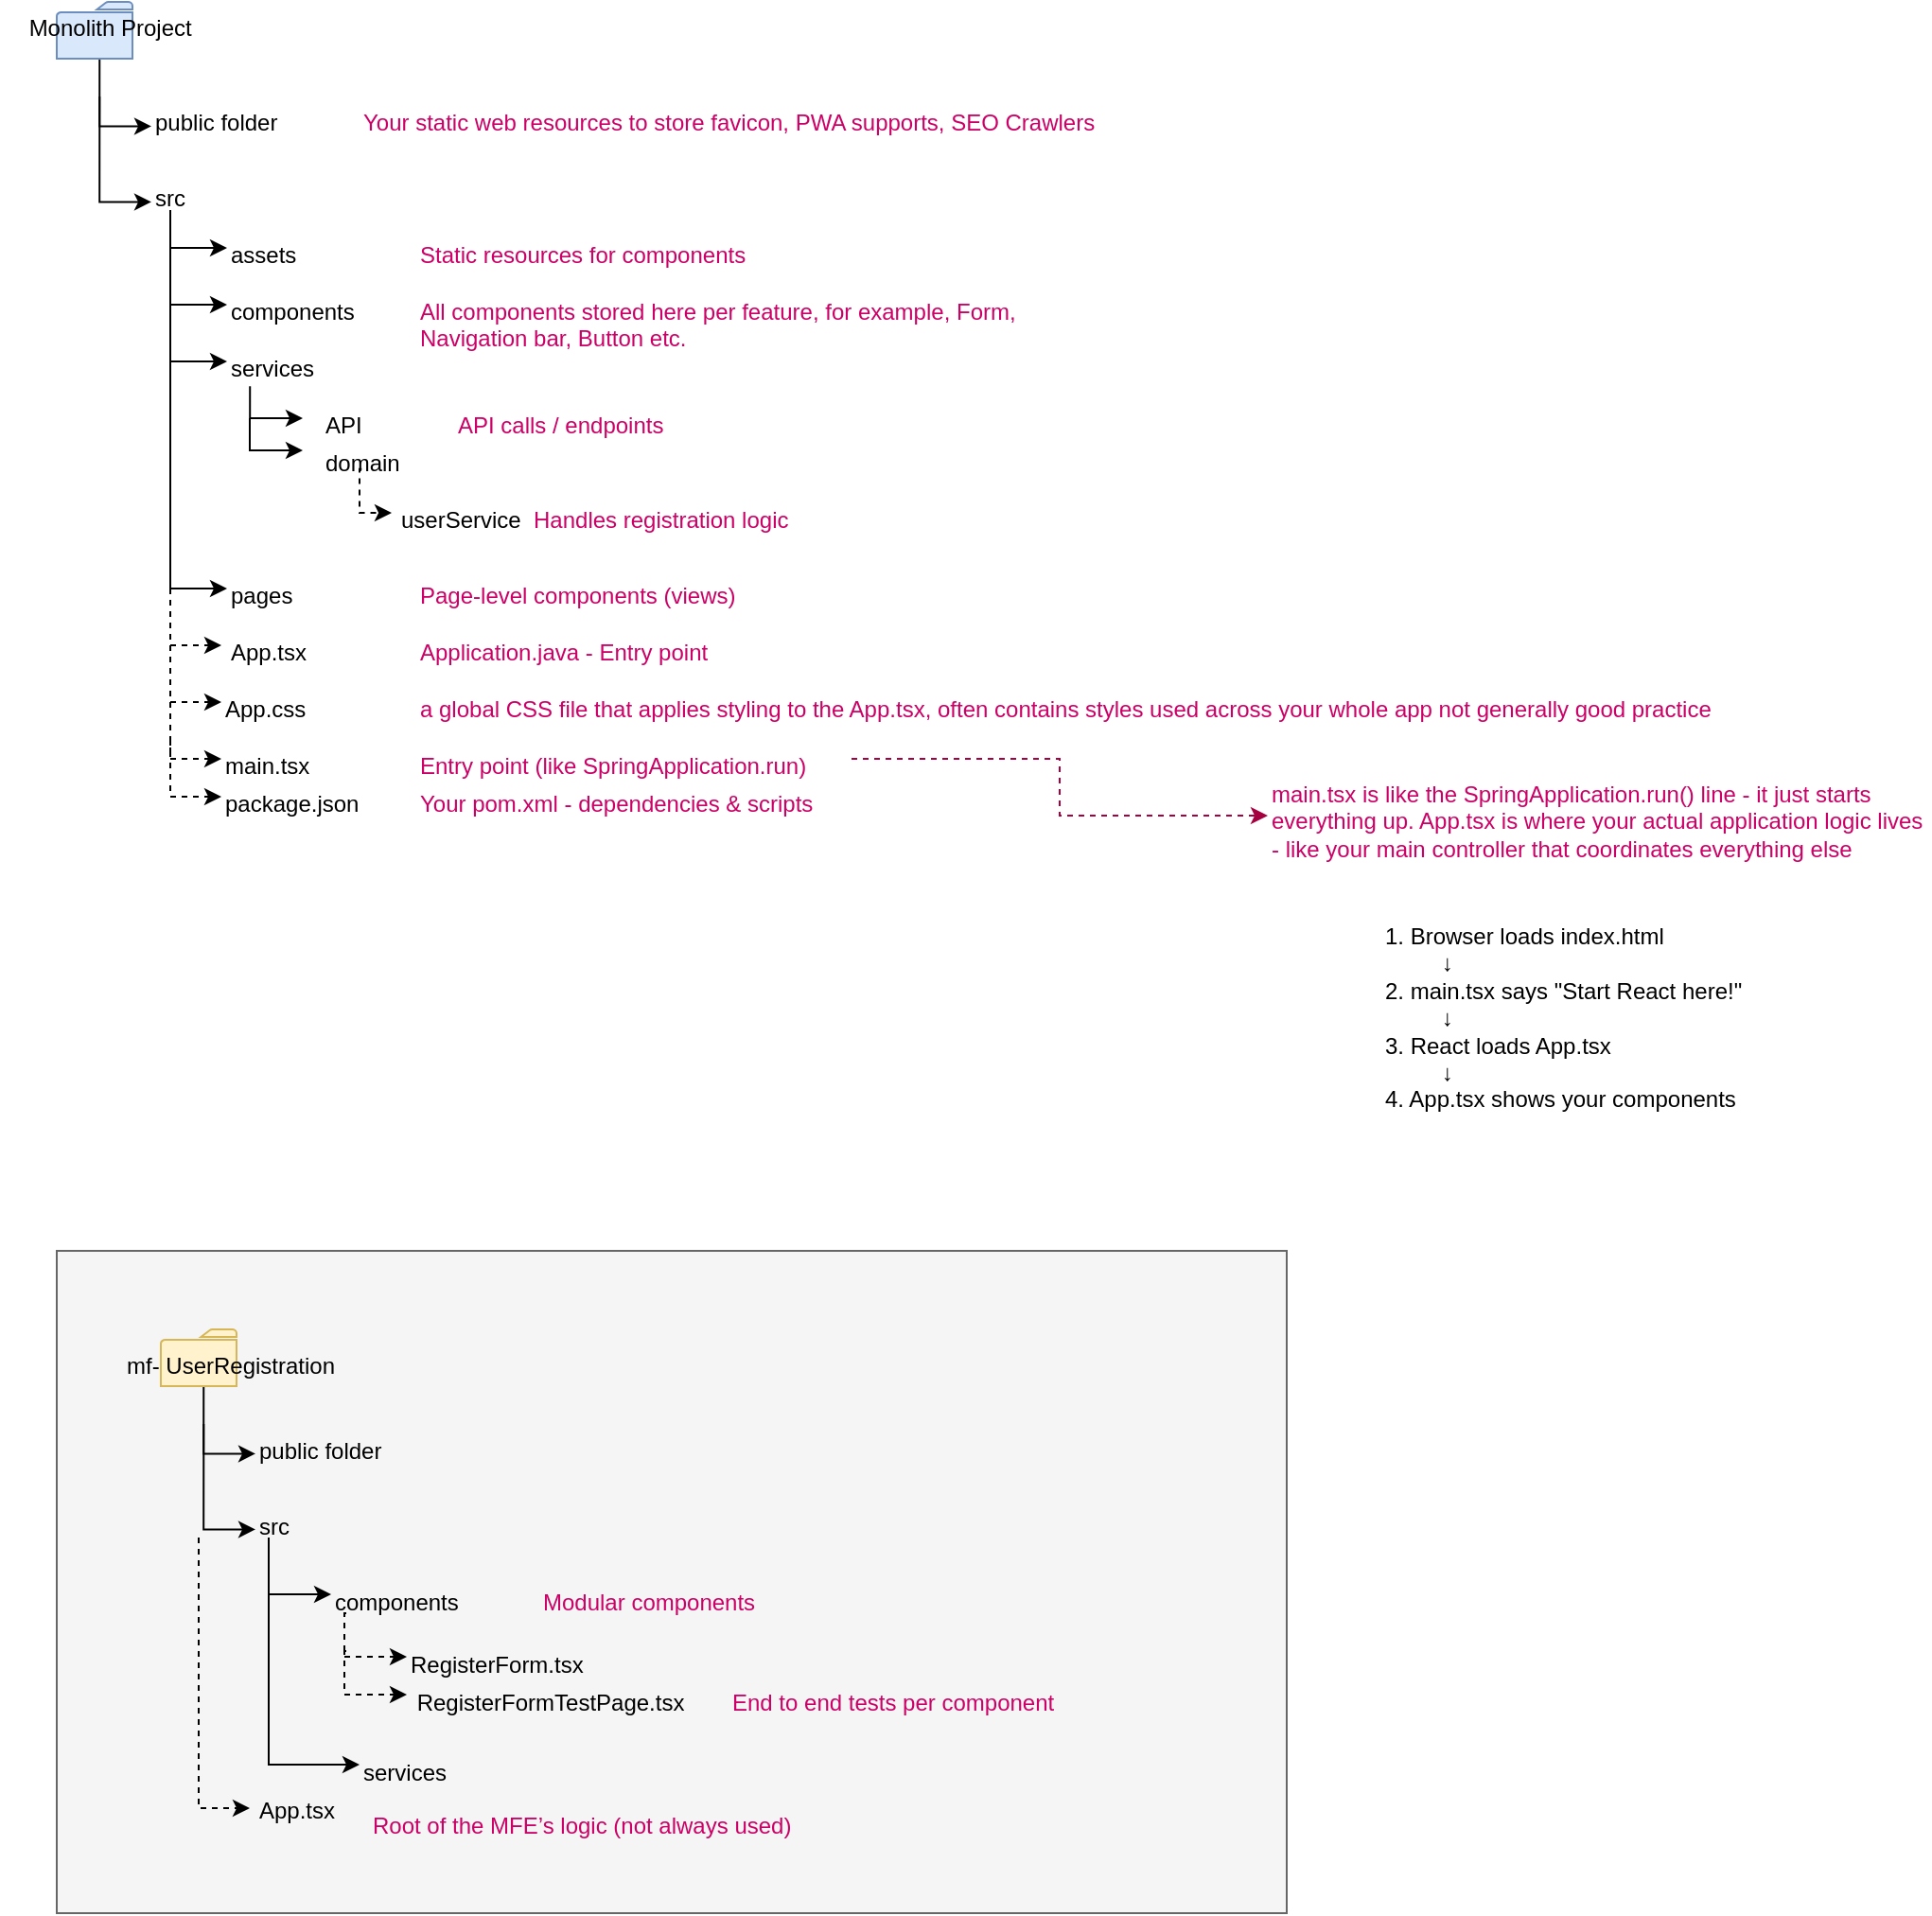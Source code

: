 <mxfile version="28.0.7">
  <diagram name="Page-1" id="7MdmrDXVKev8UI5KApEB">
    <mxGraphModel dx="1443" dy="867" grid="1" gridSize="10" guides="1" tooltips="1" connect="1" arrows="1" fold="1" page="1" pageScale="1" pageWidth="1169" pageHeight="827" math="0" shadow="0">
      <root>
        <mxCell id="0" />
        <mxCell id="1" parent="0" />
        <mxCell id="RVnVQys5DVPM64ntAEeT-148" value="" style="rounded=0;whiteSpace=wrap;html=1;fillColor=#f5f5f5;fontColor=#333333;strokeColor=#666666;" vertex="1" parent="1">
          <mxGeometry x="110" y="750" width="650" height="350" as="geometry" />
        </mxCell>
        <mxCell id="RVnVQys5DVPM64ntAEeT-1" style="edgeStyle=orthogonalEdgeStyle;rounded=0;orthogonalLoop=1;jettySize=auto;html=1;entryX=-0.033;entryY=0.786;entryDx=0;entryDy=0;entryPerimeter=0;" edge="1" parent="1">
          <mxGeometry relative="1" as="geometry">
            <mxPoint x="132.64" y="100" as="sourcePoint" />
            <mxPoint x="160.0" y="155.72" as="targetPoint" />
            <Array as="points">
              <mxPoint x="132.64" y="156" />
            </Array>
          </mxGeometry>
        </mxCell>
        <mxCell id="RVnVQys5DVPM64ntAEeT-2" value="" style="sketch=0;pointerEvents=1;shadow=0;dashed=0;html=1;strokeColor=#6c8ebf;labelPosition=center;verticalLabelPosition=bottom;verticalAlign=top;outlineConnect=0;align=center;shape=mxgraph.office.concepts.folder;fillColor=#dae8fc;" vertex="1" parent="1">
          <mxGeometry x="110" y="90" width="40" height="30" as="geometry" />
        </mxCell>
        <UserObject label="Monolith Project " link="React Project                           Spring Boot Project&#xa;─────────────                           ────────────────────&#xa;package.json                            pom.xml / build.gradle&#xa;│                                       │&#xa;├── Defines dependencies                ├── Defines dependencies&#xa;└── Specifies scripts                   └── Specifies build plugins&#xa;&#xa;main.tsx                               Application.java&#xa;│                                      │&#xa;├── Entry point                        ├── Entry point&#xa;└── Bootstraps React                   └── Bootstraps Spring context&#xa;&#xa;App.tsx                                MainController.java&#xa;│                                      │&#xa;├── Main component                     ├── Main controller&#xa;└── Coordinates UI                     └── Routes requests&#xa;&#xa;index.css                              application.properties&#xa;│                                      │&#xa;├── Global styling                     ├── Configuration settings&#xa;└── Sets UI appearance                 └── Global settings" id="RVnVQys5DVPM64ntAEeT-3">
          <mxCell style="text;whiteSpace=wrap;align=center;" vertex="1" parent="1">
            <mxGeometry x="80" y="90" width="120" height="20" as="geometry" />
          </mxCell>
        </UserObject>
        <UserObject label="public folder" id="RVnVQys5DVPM64ntAEeT-4">
          <mxCell style="text;whiteSpace=wrap;" vertex="1" parent="1">
            <mxGeometry x="160" y="140" width="70" height="20" as="geometry" />
          </mxCell>
        </UserObject>
        <mxCell id="RVnVQys5DVPM64ntAEeT-5" style="edgeStyle=orthogonalEdgeStyle;rounded=0;orthogonalLoop=1;jettySize=auto;html=1;entryX=-0.033;entryY=0.786;entryDx=0;entryDy=0;entryPerimeter=0;" edge="1" parent="1">
          <mxGeometry relative="1" as="geometry">
            <mxPoint x="132.64" y="140" as="sourcePoint" />
            <mxPoint x="160.0" y="195.72" as="targetPoint" />
            <Array as="points">
              <mxPoint x="132.64" y="196" />
            </Array>
          </mxGeometry>
        </mxCell>
        <UserObject label="src" id="RVnVQys5DVPM64ntAEeT-6">
          <mxCell style="text;whiteSpace=wrap;" vertex="1" parent="1">
            <mxGeometry x="160" y="180" width="70" height="20" as="geometry" />
          </mxCell>
        </UserObject>
        <mxCell id="RVnVQys5DVPM64ntAEeT-7" style="edgeStyle=orthogonalEdgeStyle;rounded=0;orthogonalLoop=1;jettySize=auto;html=1;entryX=0;entryY=0.5;entryDx=0;entryDy=0;" edge="1" parent="1" target="RVnVQys5DVPM64ntAEeT-8">
          <mxGeometry relative="1" as="geometry">
            <mxPoint x="170" y="200" as="sourcePoint" />
            <mxPoint x="197.36" y="255.72" as="targetPoint" />
            <Array as="points">
              <mxPoint x="170" y="220" />
            </Array>
          </mxGeometry>
        </mxCell>
        <UserObject label="assets" id="RVnVQys5DVPM64ntAEeT-8">
          <mxCell style="text;whiteSpace=wrap;" vertex="1" parent="1">
            <mxGeometry x="200" y="210" width="70" height="20" as="geometry" />
          </mxCell>
        </UserObject>
        <mxCell id="RVnVQys5DVPM64ntAEeT-9" style="edgeStyle=orthogonalEdgeStyle;rounded=0;orthogonalLoop=1;jettySize=auto;html=1;entryX=0;entryY=0.5;entryDx=0;entryDy=0;" edge="1" parent="1" target="RVnVQys5DVPM64ntAEeT-10">
          <mxGeometry relative="1" as="geometry">
            <mxPoint x="170" y="220" as="sourcePoint" />
            <mxPoint x="197.36" y="285.72" as="targetPoint" />
            <Array as="points">
              <mxPoint x="170" y="250" />
            </Array>
          </mxGeometry>
        </mxCell>
        <UserObject label="components" id="RVnVQys5DVPM64ntAEeT-10">
          <mxCell style="text;whiteSpace=wrap;" vertex="1" parent="1">
            <mxGeometry x="200" y="240" width="70" height="20" as="geometry" />
          </mxCell>
        </UserObject>
        <mxCell id="RVnVQys5DVPM64ntAEeT-11" style="edgeStyle=orthogonalEdgeStyle;rounded=0;orthogonalLoop=1;jettySize=auto;html=1;entryX=0;entryY=0.5;entryDx=0;entryDy=0;" edge="1" parent="1" target="RVnVQys5DVPM64ntAEeT-12">
          <mxGeometry relative="1" as="geometry">
            <mxPoint x="170" y="250" as="sourcePoint" />
            <mxPoint x="197.36" y="315.72" as="targetPoint" />
            <Array as="points">
              <mxPoint x="170" y="280" />
            </Array>
          </mxGeometry>
        </mxCell>
        <UserObject label="services" id="RVnVQys5DVPM64ntAEeT-12">
          <mxCell style="text;whiteSpace=wrap;" vertex="1" parent="1">
            <mxGeometry x="200" y="270" width="70" height="20" as="geometry" />
          </mxCell>
        </UserObject>
        <UserObject label="App.tsx" id="RVnVQys5DVPM64ntAEeT-13">
          <mxCell style="text;whiteSpace=wrap;" vertex="1" parent="1">
            <mxGeometry x="200" y="420" width="70" height="20" as="geometry" />
          </mxCell>
        </UserObject>
        <UserObject label="App.css" id="RVnVQys5DVPM64ntAEeT-14">
          <mxCell style="text;whiteSpace=wrap;" vertex="1" parent="1">
            <mxGeometry x="197" y="450" width="70" height="20" as="geometry" />
          </mxCell>
        </UserObject>
        <mxCell id="RVnVQys5DVPM64ntAEeT-15" style="edgeStyle=orthogonalEdgeStyle;rounded=0;orthogonalLoop=1;jettySize=auto;html=1;entryX=0;entryY=0.5;entryDx=0;entryDy=0;fillColor=#f5f5f5;strokeColor=#000000;dashed=1;" edge="1" parent="1" target="RVnVQys5DVPM64ntAEeT-14">
          <mxGeometry relative="1" as="geometry">
            <mxPoint x="170" y="430" as="sourcePoint" />
            <mxPoint x="197.0" y="550" as="targetPoint" />
            <Array as="points">
              <mxPoint x="170" y="460" />
            </Array>
          </mxGeometry>
        </mxCell>
        <UserObject label="main.tsx" id="RVnVQys5DVPM64ntAEeT-17">
          <mxCell style="text;whiteSpace=wrap;" vertex="1" parent="1">
            <mxGeometry x="197" y="480" width="70" height="20" as="geometry" />
          </mxCell>
        </UserObject>
        <mxCell id="RVnVQys5DVPM64ntAEeT-18" style="edgeStyle=orthogonalEdgeStyle;rounded=0;orthogonalLoop=1;jettySize=auto;html=1;entryX=0;entryY=0.5;entryDx=0;entryDy=0;fillColor=#f5f5f5;strokeColor=#000000;dashed=1;" edge="1" parent="1" target="RVnVQys5DVPM64ntAEeT-17">
          <mxGeometry relative="1" as="geometry">
            <mxPoint x="170" y="460" as="sourcePoint" />
            <mxPoint x="197.0" y="580" as="targetPoint" />
            <Array as="points">
              <mxPoint x="170" y="490" />
            </Array>
          </mxGeometry>
        </mxCell>
        <UserObject label="package.json" id="RVnVQys5DVPM64ntAEeT-21">
          <mxCell style="text;whiteSpace=wrap;" vertex="1" parent="1">
            <mxGeometry x="197" y="500" width="70" height="20" as="geometry" />
          </mxCell>
        </UserObject>
        <mxCell id="RVnVQys5DVPM64ntAEeT-22" style="edgeStyle=orthogonalEdgeStyle;rounded=0;orthogonalLoop=1;jettySize=auto;html=1;entryX=0;entryY=0.5;entryDx=0;entryDy=0;fillColor=#f5f5f5;strokeColor=#000000;dashed=1;" edge="1" parent="1" target="RVnVQys5DVPM64ntAEeT-21">
          <mxGeometry relative="1" as="geometry">
            <mxPoint x="170" y="480" as="sourcePoint" />
            <mxPoint x="197.0" y="600" as="targetPoint" />
            <Array as="points">
              <mxPoint x="170" y="510" />
            </Array>
          </mxGeometry>
        </mxCell>
        <UserObject label="Your pom.xml - dependencies &amp; scripts" id="RVnVQys5DVPM64ntAEeT-23">
          <mxCell style="text;whiteSpace=wrap;fillColor=none;fontColor=#CC0066;" vertex="1" parent="1">
            <mxGeometry x="300" y="500" width="230" height="20" as="geometry" />
          </mxCell>
        </UserObject>
        <UserObject label="1. Browser loads index.html&#xa;         ↓&#xa;2. main.tsx says &quot;Start React here!&quot;&#xa;         ↓&#xa;3. React loads App.tsx&#xa;         ↓&#xa;4. App.tsx shows your components&#xa;" link="1. Browser loads index.html&#xa;         ↓&#xa;2. main.tsx says &quot;Start React here!&quot;&#xa;         ↓&#xa;3. React loads App.tsx&#xa;         ↓&#xa;4. App.tsx shows your components" id="RVnVQys5DVPM64ntAEeT-24">
          <mxCell style="text;whiteSpace=wrap;" vertex="1" parent="1">
            <mxGeometry x="810" y="570" width="220" height="120" as="geometry" />
          </mxCell>
        </UserObject>
        <UserObject label="main.tsx is like the SpringApplication.run() line - it just starts everything up. App.tsx is where your actual application logic lives - like your main controller that coordinates everything else" link="&quot;main.tsx is like the SpringApplication.run() line - it just starts everything up. App.tsx is where your actual application logic lives - like your main controller that coordinates everything else" id="RVnVQys5DVPM64ntAEeT-25">
          <mxCell style="text;whiteSpace=wrap;fontColor=#CC0066;" vertex="1" parent="1">
            <mxGeometry x="750" y="495" width="350" height="50" as="geometry" />
          </mxCell>
        </UserObject>
        <mxCell id="RVnVQys5DVPM64ntAEeT-26" value="Your static web resources to store favicon, PWA supports, SEO Crawlers" style="text;whiteSpace=wrap;fontColor=#CC0066;" vertex="1" parent="1">
          <mxGeometry x="270" y="140" width="400" height="40" as="geometry" />
        </mxCell>
        <UserObject label="Static resources for components" id="RVnVQys5DVPM64ntAEeT-28">
          <mxCell style="text;whiteSpace=wrap;fillColor=none;fontColor=#CC0066;" vertex="1" parent="1">
            <mxGeometry x="300" y="210" width="190" height="20" as="geometry" />
          </mxCell>
        </UserObject>
        <UserObject label="Entry point (like SpringApplication.run)" id="RVnVQys5DVPM64ntAEeT-29">
          <mxCell style="text;whiteSpace=wrap;fillColor=none;fontColor=#CC0066;" vertex="1" parent="1">
            <mxGeometry x="300" y="480" width="230" height="20" as="geometry" />
          </mxCell>
        </UserObject>
        <UserObject label="Application.java - Entry point" id="RVnVQys5DVPM64ntAEeT-30">
          <mxCell style="text;whiteSpace=wrap;fillColor=none;fontColor=#CC0066;" vertex="1" parent="1">
            <mxGeometry x="300" y="420" width="220" height="20" as="geometry" />
          </mxCell>
        </UserObject>
        <UserObject label="API calls / endpoints" id="RVnVQys5DVPM64ntAEeT-32">
          <mxCell style="text;whiteSpace=wrap;fillColor=none;fontColor=#CC0066;" vertex="1" parent="1">
            <mxGeometry x="320" y="300" width="300" height="20" as="geometry" />
          </mxCell>
        </UserObject>
        <mxCell id="RVnVQys5DVPM64ntAEeT-35" style="edgeStyle=orthogonalEdgeStyle;rounded=0;orthogonalLoop=1;jettySize=auto;html=1;entryX=0;entryY=0.5;entryDx=0;entryDy=0;" edge="1" parent="1" target="RVnVQys5DVPM64ntAEeT-36">
          <mxGeometry relative="1" as="geometry">
            <mxPoint x="170" y="280" as="sourcePoint" />
            <mxPoint x="197.36" y="435.72" as="targetPoint" />
            <Array as="points">
              <mxPoint x="170" y="400" />
            </Array>
          </mxGeometry>
        </mxCell>
        <UserObject label="pages" id="RVnVQys5DVPM64ntAEeT-36">
          <mxCell style="text;whiteSpace=wrap;" vertex="1" parent="1">
            <mxGeometry x="200" y="390" width="70" height="20" as="geometry" />
          </mxCell>
        </UserObject>
        <UserObject label="Page-level components (views)" id="RVnVQys5DVPM64ntAEeT-37">
          <mxCell style="text;whiteSpace=wrap;fillColor=none;fontColor=#CC0066;" vertex="1" parent="1">
            <mxGeometry x="300" y="390" width="400" height="20" as="geometry" />
          </mxCell>
        </UserObject>
        <mxCell id="RVnVQys5DVPM64ntAEeT-38" style="edgeStyle=orthogonalEdgeStyle;rounded=0;orthogonalLoop=1;jettySize=auto;html=1;fillColor=#d80073;strokeColor=#A50040;dashed=1;" edge="1" parent="1" source="RVnVQys5DVPM64ntAEeT-29" target="RVnVQys5DVPM64ntAEeT-25">
          <mxGeometry relative="1" as="geometry">
            <mxPoint x="730" y="520" as="targetPoint" />
          </mxGeometry>
        </mxCell>
        <UserObject label="API" id="RVnVQys5DVPM64ntAEeT-39">
          <mxCell style="text;whiteSpace=wrap;" vertex="1" parent="1">
            <mxGeometry x="250" y="300" width="70" height="20" as="geometry" />
          </mxCell>
        </UserObject>
        <mxCell id="RVnVQys5DVPM64ntAEeT-40" style="edgeStyle=orthogonalEdgeStyle;rounded=0;orthogonalLoop=1;jettySize=auto;html=1;fillColor=#f5f5f5;strokeColor=#000000;exitX=0.173;exitY=1.155;exitDx=0;exitDy=0;exitPerimeter=0;" edge="1" parent="1" source="RVnVQys5DVPM64ntAEeT-12">
          <mxGeometry relative="1" as="geometry">
            <mxPoint x="210" y="310" as="sourcePoint" />
            <mxPoint x="240" y="310" as="targetPoint" />
            <Array as="points">
              <mxPoint x="212" y="310" />
            </Array>
          </mxGeometry>
        </mxCell>
        <UserObject label="domain" id="RVnVQys5DVPM64ntAEeT-41">
          <mxCell style="text;whiteSpace=wrap;" vertex="1" parent="1">
            <mxGeometry x="250" y="320" width="70" height="20" as="geometry" />
          </mxCell>
        </UserObject>
        <mxCell id="RVnVQys5DVPM64ntAEeT-42" style="edgeStyle=orthogonalEdgeStyle;rounded=0;orthogonalLoop=1;jettySize=auto;html=1;fillColor=#f5f5f5;strokeColor=#000000;exitX=0.173;exitY=1.155;exitDx=0;exitDy=0;exitPerimeter=0;" edge="1" parent="1">
          <mxGeometry relative="1" as="geometry">
            <mxPoint x="212" y="310" as="sourcePoint" />
            <mxPoint x="240" y="327" as="targetPoint" />
            <Array as="points">
              <mxPoint x="212" y="327" />
            </Array>
          </mxGeometry>
        </mxCell>
        <mxCell id="RVnVQys5DVPM64ntAEeT-43" style="edgeStyle=orthogonalEdgeStyle;rounded=0;orthogonalLoop=1;jettySize=auto;html=1;entryX=0;entryY=0.5;entryDx=0;entryDy=0;fillColor=#f5f5f5;strokeColor=#000000;dashed=1;" edge="1" parent="1">
          <mxGeometry relative="1" as="geometry">
            <mxPoint x="170" y="400" as="sourcePoint" />
            <mxPoint x="197" y="430" as="targetPoint" />
            <Array as="points">
              <mxPoint x="170" y="430" />
            </Array>
          </mxGeometry>
        </mxCell>
        <UserObject label="userService" id="RVnVQys5DVPM64ntAEeT-45">
          <mxCell style="text;whiteSpace=wrap;" vertex="1" parent="1">
            <mxGeometry x="290" y="350" width="70" height="20" as="geometry" />
          </mxCell>
        </UserObject>
        <mxCell id="RVnVQys5DVPM64ntAEeT-46" style="edgeStyle=orthogonalEdgeStyle;rounded=0;orthogonalLoop=1;jettySize=auto;html=1;entryX=0;entryY=0.5;entryDx=0;entryDy=0;fillColor=#f5f5f5;strokeColor=#000000;dashed=1;exitX=0.302;exitY=0.845;exitDx=0;exitDy=0;exitPerimeter=0;" edge="1" parent="1" source="RVnVQys5DVPM64ntAEeT-41">
          <mxGeometry relative="1" as="geometry">
            <mxPoint x="260" y="330" as="sourcePoint" />
            <mxPoint x="287" y="360" as="targetPoint" />
            <Array as="points">
              <mxPoint x="270" y="337" />
              <mxPoint x="270" y="360" />
            </Array>
          </mxGeometry>
        </mxCell>
        <UserObject label="Handles registration logic" id="RVnVQys5DVPM64ntAEeT-47">
          <mxCell style="text;whiteSpace=wrap;fillColor=none;fontColor=#CC0066;" vertex="1" parent="1">
            <mxGeometry x="360" y="350" width="300" height="20" as="geometry" />
          </mxCell>
        </UserObject>
        <mxCell id="RVnVQys5DVPM64ntAEeT-91" style="edgeStyle=orthogonalEdgeStyle;rounded=0;orthogonalLoop=1;jettySize=auto;html=1;entryX=-0.033;entryY=0.786;entryDx=0;entryDy=0;entryPerimeter=0;" edge="1" parent="1">
          <mxGeometry relative="1" as="geometry">
            <mxPoint x="187.64" y="801.5" as="sourcePoint" />
            <mxPoint x="215.0" y="857.22" as="targetPoint" />
            <Array as="points">
              <mxPoint x="187.64" y="857.5" />
            </Array>
          </mxGeometry>
        </mxCell>
        <mxCell id="RVnVQys5DVPM64ntAEeT-92" value="" style="sketch=0;pointerEvents=1;shadow=0;dashed=0;html=1;strokeColor=#d6b656;labelPosition=center;verticalLabelPosition=bottom;verticalAlign=top;outlineConnect=0;align=center;shape=mxgraph.office.concepts.folder;fillColor=#fff2cc;" vertex="1" parent="1">
          <mxGeometry x="165" y="791.5" width="40" height="30" as="geometry" />
        </mxCell>
        <UserObject label="mf- UserRegistration" link="React Project                           Spring Boot Project&#xa;─────────────                           ────────────────────&#xa;package.json                            pom.xml / build.gradle&#xa;│                                       │&#xa;├── Defines dependencies                ├── Defines dependencies&#xa;└── Specifies scripts                   └── Specifies build plugins&#xa;&#xa;main.tsx                               Application.java&#xa;│                                      │&#xa;├── Entry point                        ├── Entry point&#xa;└── Bootstraps React                   └── Bootstraps Spring context&#xa;&#xa;App.tsx                                MainController.java&#xa;│                                      │&#xa;├── Main component                     ├── Main controller&#xa;└── Coordinates UI                     └── Routes requests&#xa;&#xa;index.css                              application.properties&#xa;│                                      │&#xa;├── Global styling                     ├── Configuration settings&#xa;└── Sets UI appearance                 └── Global settings" id="RVnVQys5DVPM64ntAEeT-93">
          <mxCell style="text;whiteSpace=wrap;" vertex="1" parent="1">
            <mxGeometry x="145" y="796.5" width="120" height="20" as="geometry" />
          </mxCell>
        </UserObject>
        <UserObject label="public folder" id="RVnVQys5DVPM64ntAEeT-94">
          <mxCell style="text;whiteSpace=wrap;" vertex="1" parent="1">
            <mxGeometry x="215" y="841.5" width="70" height="20" as="geometry" />
          </mxCell>
        </UserObject>
        <mxCell id="RVnVQys5DVPM64ntAEeT-95" style="edgeStyle=orthogonalEdgeStyle;rounded=0;orthogonalLoop=1;jettySize=auto;html=1;entryX=-0.033;entryY=0.786;entryDx=0;entryDy=0;entryPerimeter=0;" edge="1" parent="1">
          <mxGeometry relative="1" as="geometry">
            <mxPoint x="187.64" y="841.5" as="sourcePoint" />
            <mxPoint x="215.0" y="897.22" as="targetPoint" />
            <Array as="points">
              <mxPoint x="187.64" y="897.5" />
            </Array>
          </mxGeometry>
        </mxCell>
        <UserObject label="src" id="RVnVQys5DVPM64ntAEeT-96">
          <mxCell style="text;whiteSpace=wrap;" vertex="1" parent="1">
            <mxGeometry x="215" y="881.5" width="70" height="20" as="geometry" />
          </mxCell>
        </UserObject>
        <mxCell id="RVnVQys5DVPM64ntAEeT-99" style="edgeStyle=orthogonalEdgeStyle;rounded=0;orthogonalLoop=1;jettySize=auto;html=1;entryX=0;entryY=0.5;entryDx=0;entryDy=0;" edge="1" parent="1" target="RVnVQys5DVPM64ntAEeT-100">
          <mxGeometry relative="1" as="geometry">
            <mxPoint x="222" y="901.5" as="sourcePoint" />
            <mxPoint x="249.36" y="967.22" as="targetPoint" />
            <Array as="points">
              <mxPoint x="222" y="931.5" />
            </Array>
          </mxGeometry>
        </mxCell>
        <UserObject label="components" id="RVnVQys5DVPM64ntAEeT-100">
          <mxCell style="text;whiteSpace=wrap;" vertex="1" parent="1">
            <mxGeometry x="255" y="921.5" width="70" height="20" as="geometry" />
          </mxCell>
        </UserObject>
        <UserObject label="RegisterForm.tsx " id="RVnVQys5DVPM64ntAEeT-127">
          <mxCell style="text;whiteSpace=wrap;" vertex="1" parent="1">
            <mxGeometry x="295" y="954.5" width="70" height="20" as="geometry" />
          </mxCell>
        </UserObject>
        <mxCell id="RVnVQys5DVPM64ntAEeT-128" style="edgeStyle=orthogonalEdgeStyle;rounded=0;orthogonalLoop=1;jettySize=auto;html=1;entryX=0;entryY=0.5;entryDx=0;entryDy=0;fillColor=#f5f5f5;strokeColor=#000000;dashed=1;exitX=0.302;exitY=0.845;exitDx=0;exitDy=0;exitPerimeter=0;" edge="1" parent="1" target="RVnVQys5DVPM64ntAEeT-127">
          <mxGeometry relative="1" as="geometry">
            <mxPoint x="263" y="941.5" as="sourcePoint" />
            <mxPoint x="279" y="964.5" as="targetPoint" />
            <Array as="points">
              <mxPoint x="262" y="941.5" />
              <mxPoint x="262" y="964.5" />
            </Array>
          </mxGeometry>
        </mxCell>
        <UserObject label=" RegisterFormTestPage.tsx" id="RVnVQys5DVPM64ntAEeT-129">
          <mxCell style="text;whiteSpace=wrap;" vertex="1" parent="1">
            <mxGeometry x="295" y="974.5" width="70" height="20" as="geometry" />
          </mxCell>
        </UserObject>
        <mxCell id="RVnVQys5DVPM64ntAEeT-130" style="edgeStyle=orthogonalEdgeStyle;rounded=0;orthogonalLoop=1;jettySize=auto;html=1;entryX=0;entryY=0.5;entryDx=0;entryDy=0;fillColor=#f5f5f5;strokeColor=#000000;dashed=1;exitX=0.302;exitY=0.845;exitDx=0;exitDy=0;exitPerimeter=0;" edge="1" parent="1" target="RVnVQys5DVPM64ntAEeT-129">
          <mxGeometry relative="1" as="geometry">
            <mxPoint x="263" y="961.5" as="sourcePoint" />
            <mxPoint x="279" y="984.5" as="targetPoint" />
            <Array as="points">
              <mxPoint x="262" y="961.5" />
              <mxPoint x="262" y="984.5" />
            </Array>
          </mxGeometry>
        </mxCell>
        <UserObject label="End to end tests per component" id="RVnVQys5DVPM64ntAEeT-131">
          <mxCell style="text;whiteSpace=wrap;fillColor=none;fontColor=#CC0066;" vertex="1" parent="1">
            <mxGeometry x="465" y="974.5" width="280" height="20" as="geometry" />
          </mxCell>
        </UserObject>
        <mxCell id="RVnVQys5DVPM64ntAEeT-133" style="edgeStyle=orthogonalEdgeStyle;rounded=0;orthogonalLoop=1;jettySize=auto;html=1;entryX=0;entryY=0.5;entryDx=0;entryDy=0;fillColor=#f5f5f5;strokeColor=#000000;dashed=1;" edge="1" parent="1">
          <mxGeometry relative="1" as="geometry">
            <mxPoint x="185" y="901.5" as="sourcePoint" />
            <mxPoint x="212.0" y="1044.5" as="targetPoint" />
            <Array as="points">
              <mxPoint x="185" y="1044.5" />
            </Array>
          </mxGeometry>
        </mxCell>
        <mxCell id="RVnVQys5DVPM64ntAEeT-140" style="edgeStyle=orthogonalEdgeStyle;rounded=0;orthogonalLoop=1;jettySize=auto;html=1;entryX=0;entryY=0.5;entryDx=0;entryDy=0;" edge="1" parent="1" target="RVnVQys5DVPM64ntAEeT-141">
          <mxGeometry relative="1" as="geometry">
            <mxPoint x="222" y="931.5" as="sourcePoint" />
            <mxPoint x="249.36" y="1040.22" as="targetPoint" />
            <Array as="points">
              <mxPoint x="222" y="1021.5" />
              <mxPoint x="252" y="1021.5" />
            </Array>
          </mxGeometry>
        </mxCell>
        <UserObject label="services" id="RVnVQys5DVPM64ntAEeT-141">
          <mxCell style="text;whiteSpace=wrap;" vertex="1" parent="1">
            <mxGeometry x="270" y="1011.5" width="70" height="20" as="geometry" />
          </mxCell>
        </UserObject>
        <UserObject label="App.tsx" id="RVnVQys5DVPM64ntAEeT-143">
          <mxCell style="text;whiteSpace=wrap;" vertex="1" parent="1">
            <mxGeometry x="215" y="1031.5" width="70" height="20" as="geometry" />
          </mxCell>
        </UserObject>
        <UserObject label="Modular components" id="RVnVQys5DVPM64ntAEeT-144">
          <mxCell style="text;whiteSpace=wrap;fillColor=none;fontColor=#CC0066;" vertex="1" parent="1">
            <mxGeometry x="365" y="921.5" width="280" height="20" as="geometry" />
          </mxCell>
        </UserObject>
        <UserObject label="All components stored here per feature, for example, Form, Navigation bar, Button etc.  " id="RVnVQys5DVPM64ntAEeT-145">
          <mxCell style="text;whiteSpace=wrap;fillColor=none;fontColor=#CC0066;" vertex="1" parent="1">
            <mxGeometry x="300" y="240" width="330" height="20" as="geometry" />
          </mxCell>
        </UserObject>
        <UserObject label="a global CSS file that applies styling to the App.tsx, often contains styles used across your whole app not generally good practice" id="RVnVQys5DVPM64ntAEeT-146">
          <mxCell style="text;whiteSpace=wrap;fillColor=none;fontColor=#CC0066;" vertex="1" parent="1">
            <mxGeometry x="300" y="450" width="730" height="20" as="geometry" />
          </mxCell>
        </UserObject>
        <UserObject label="Root of the MFE’s logic (not always used)" id="RVnVQys5DVPM64ntAEeT-149">
          <mxCell style="text;whiteSpace=wrap;fillColor=none;fontColor=#CC0066;" vertex="1" parent="1">
            <mxGeometry x="275" y="1040" width="280" height="20" as="geometry" />
          </mxCell>
        </UserObject>
      </root>
    </mxGraphModel>
  </diagram>
</mxfile>
